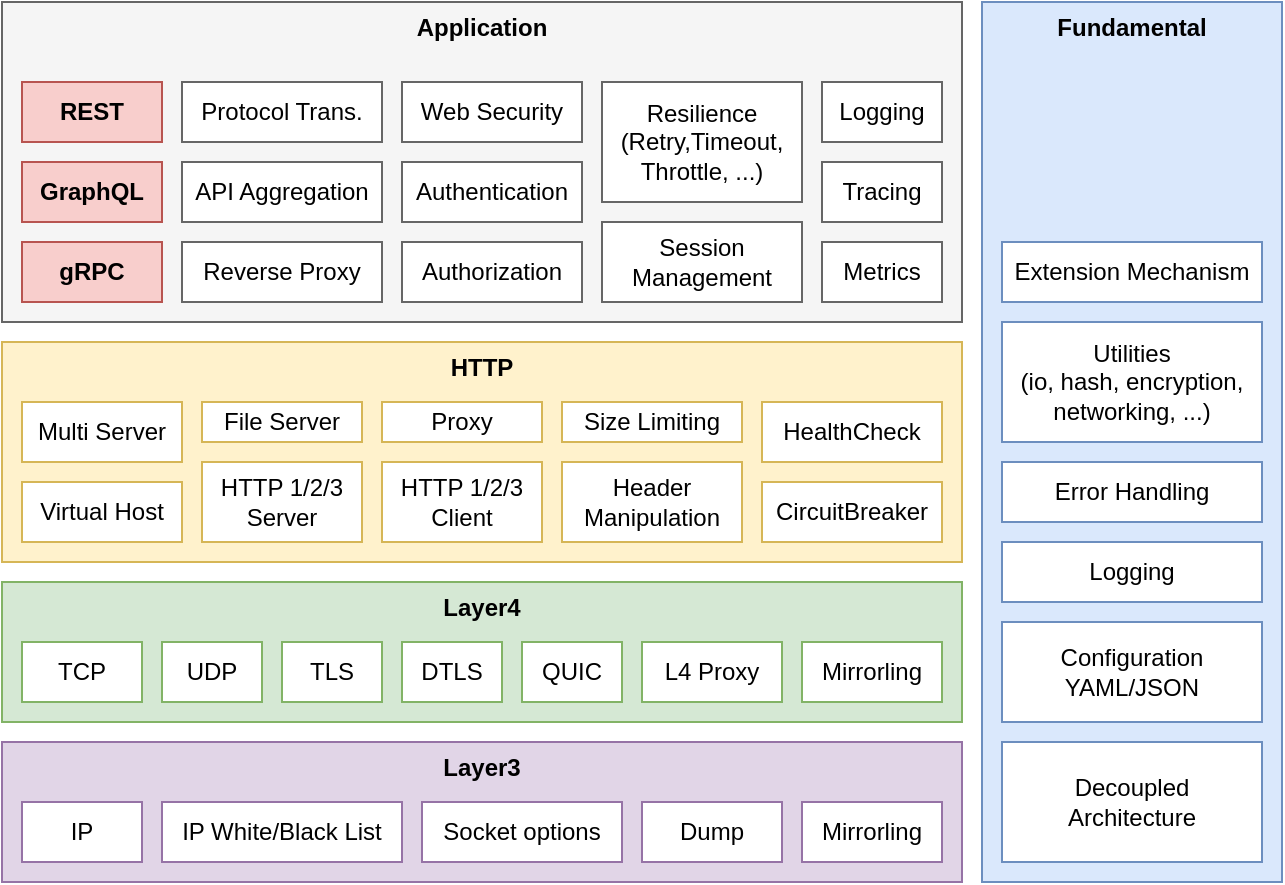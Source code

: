 <mxfile>
    <diagram id="VVMdM74mDpFCBubdMjJu" name="Page-1">
        <mxGraphModel dx="857" dy="629" grid="1" gridSize="10" guides="1" tooltips="1" connect="1" arrows="1" fold="1" page="1" pageScale="1" pageWidth="850" pageHeight="1100" background="#ffffff" math="0" shadow="0">
            <root>
                <mxCell id="0"/>
                <mxCell id="1" parent="0"/>
                <mxCell id="AyxNyklTCNKdajwyH18D-1" value="Application" style="rounded=0;whiteSpace=wrap;html=1;fillColor=#f5f5f5;strokeColor=#666666;fontColor=#000000;verticalAlign=top;fontSize=12;spacing=1;fontStyle=1" parent="1" vertex="1">
                    <mxGeometry x="120" y="320" width="480" height="160" as="geometry"/>
                </mxCell>
                <mxCell id="AyxNyklTCNKdajwyH18D-2" value="Layer3" style="rounded=0;whiteSpace=wrap;html=1;fillColor=#e1d5e7;strokeColor=#9673a6;verticalAlign=top;fontSize=12;spacing=1;fontStyle=1;fontColor=#000000;" parent="1" vertex="1">
                    <mxGeometry x="120" y="690" width="480" height="70" as="geometry"/>
                </mxCell>
                <mxCell id="AyxNyklTCNKdajwyH18D-3" value="Layer4" style="rounded=0;whiteSpace=wrap;html=1;fillColor=#d5e8d4;strokeColor=#82b366;verticalAlign=top;fontSize=12;spacing=1;fontStyle=1;fontColor=#000000;" parent="1" vertex="1">
                    <mxGeometry x="120" y="610" width="480" height="70" as="geometry"/>
                </mxCell>
                <mxCell id="AyxNyklTCNKdajwyH18D-4" value="HTTP" style="rounded=0;whiteSpace=wrap;html=1;fillColor=#fff2cc;strokeColor=#d6b656;verticalAlign=top;fontSize=12;spacing=1;fontStyle=1;fontColor=#000000;" parent="1" vertex="1">
                    <mxGeometry x="120" y="490" width="480" height="110" as="geometry"/>
                </mxCell>
                <mxCell id="AyxNyklTCNKdajwyH18D-5" value="IP" style="rounded=0;whiteSpace=wrap;html=1;fontSize=12;fillColor=default;strokeColor=#9673a6;spacing=1;fontColor=#000000;" parent="1" vertex="1">
                    <mxGeometry x="130" y="720" width="60" height="30" as="geometry"/>
                </mxCell>
                <mxCell id="AyxNyklTCNKdajwyH18D-6" value="IP White/Black List" style="rounded=0;whiteSpace=wrap;html=1;fontSize=12;fillColor=default;strokeColor=#9673a6;spacing=1;fontColor=#000000;" parent="1" vertex="1">
                    <mxGeometry x="200" y="720" width="120" height="30" as="geometry"/>
                </mxCell>
                <mxCell id="AyxNyklTCNKdajwyH18D-7" value="TLS" style="rounded=0;whiteSpace=wrap;html=1;fontSize=12;fillColor=default;strokeColor=#82b366;spacing=1;fontColor=#000000;" parent="1" vertex="1">
                    <mxGeometry x="260" y="640" width="50" height="30" as="geometry"/>
                </mxCell>
                <mxCell id="AyxNyklTCNKdajwyH18D-8" value="TCP" style="rounded=0;whiteSpace=wrap;html=1;fontSize=12;fillColor=default;strokeColor=#82b366;spacing=1;fontColor=#000000;" parent="1" vertex="1">
                    <mxGeometry x="130" y="640" width="60" height="30" as="geometry"/>
                </mxCell>
                <mxCell id="AyxNyklTCNKdajwyH18D-9" value="DTLS" style="rounded=0;whiteSpace=wrap;html=1;fontSize=12;fillColor=default;strokeColor=#82b366;spacing=1;fontColor=#000000;" parent="1" vertex="1">
                    <mxGeometry x="320" y="640" width="50" height="30" as="geometry"/>
                </mxCell>
                <mxCell id="AyxNyklTCNKdajwyH18D-10" value="UDP" style="rounded=0;whiteSpace=wrap;html=1;fontSize=12;fillColor=default;strokeColor=#82b366;spacing=1;fontColor=#000000;" parent="1" vertex="1">
                    <mxGeometry x="200" y="640" width="50" height="30" as="geometry"/>
                </mxCell>
                <mxCell id="AyxNyklTCNKdajwyH18D-11" value="QUIC" style="rounded=0;whiteSpace=wrap;html=1;fontSize=12;fillColor=default;strokeColor=#82b366;spacing=1;fontColor=#000000;" parent="1" vertex="1">
                    <mxGeometry x="380" y="640" width="50" height="30" as="geometry"/>
                </mxCell>
                <mxCell id="AyxNyklTCNKdajwyH18D-12" value="REST" style="rounded=0;whiteSpace=wrap;html=1;fillColor=#f8cecc;strokeColor=#b85450;verticalAlign=middle;fontSize=12;fontStyle=1;spacing=1;fontColor=#000000;" parent="1" vertex="1">
                    <mxGeometry x="130" y="360" width="70" height="30" as="geometry"/>
                </mxCell>
                <mxCell id="AyxNyklTCNKdajwyH18D-15" value="HTTP 1/2/3&lt;br style=&quot;font-size: 12px;&quot;&gt;Server" style="rounded=0;whiteSpace=wrap;html=1;fontSize=12;fillColor=default;strokeColor=#d6b656;spacing=1;fontColor=#000000;" parent="1" vertex="1">
                    <mxGeometry x="220" y="550" width="80" height="40" as="geometry"/>
                </mxCell>
                <mxCell id="AyxNyklTCNKdajwyH18D-16" value="Proxy" style="rounded=0;whiteSpace=wrap;html=1;fontSize=12;fillColor=default;strokeColor=#d6b656;spacing=1;fontColor=#000000;" parent="1" vertex="1">
                    <mxGeometry x="310" y="520" width="80" height="20" as="geometry"/>
                </mxCell>
                <mxCell id="AyxNyklTCNKdajwyH18D-17" value="Virtual Host" style="rounded=0;whiteSpace=wrap;html=1;fontSize=12;fillColor=default;strokeColor=#d6b656;spacing=1;fontColor=#000000;" parent="1" vertex="1">
                    <mxGeometry x="130" y="560" width="80" height="30" as="geometry"/>
                </mxCell>
                <mxCell id="AyxNyklTCNKdajwyH18D-18" value="Header&lt;br style=&quot;font-size: 12px;&quot;&gt;Manipulation" style="rounded=0;whiteSpace=wrap;html=1;fontSize=12;fillColor=default;strokeColor=#d6b656;spacing=1;fontColor=#000000;" parent="1" vertex="1">
                    <mxGeometry x="400" y="550" width="90" height="40" as="geometry"/>
                </mxCell>
                <mxCell id="AyxNyklTCNKdajwyH18D-19" value="Multi Server" style="rounded=0;whiteSpace=wrap;html=1;fontSize=12;fillColor=default;strokeColor=#d6b656;spacing=1;fontColor=#000000;" parent="1" vertex="1">
                    <mxGeometry x="130" y="520" width="80" height="30" as="geometry"/>
                </mxCell>
                <mxCell id="AyxNyklTCNKdajwyH18D-20" value="Fundamental" style="rounded=0;whiteSpace=wrap;html=1;fillColor=#dae8fc;strokeColor=#6c8ebf;verticalAlign=top;fontSize=12;spacing=1;fontStyle=1;fontColor=#000000;" parent="1" vertex="1">
                    <mxGeometry x="610" y="320" width="150" height="440" as="geometry"/>
                </mxCell>
                <mxCell id="AyxNyklTCNKdajwyH18D-22" value="File Server" style="rounded=0;whiteSpace=wrap;html=1;fontSize=12;fillColor=default;strokeColor=#d6b656;spacing=1;fontColor=#000000;" parent="1" vertex="1">
                    <mxGeometry x="220" y="520" width="80" height="20" as="geometry"/>
                </mxCell>
                <mxCell id="AyxNyklTCNKdajwyH18D-24" value="Socket options" style="rounded=0;whiteSpace=wrap;html=1;fontSize=12;fillColor=default;strokeColor=#9673a6;spacing=1;fontColor=#000000;" parent="1" vertex="1">
                    <mxGeometry x="330" y="720" width="100" height="30" as="geometry"/>
                </mxCell>
                <mxCell id="AyxNyklTCNKdajwyH18D-25" value="HTTP 1/2/3&lt;br style=&quot;font-size: 12px;&quot;&gt;Client" style="rounded=0;whiteSpace=wrap;html=1;fontSize=12;fillColor=default;strokeColor=#d6b656;spacing=1;fontColor=#000000;" parent="1" vertex="1">
                    <mxGeometry x="310" y="550" width="80" height="40" as="geometry"/>
                </mxCell>
                <mxCell id="AyxNyklTCNKdajwyH18D-26" value="Decoupled&lt;br style=&quot;font-size: 12px;&quot;&gt;Architecture" style="rounded=0;whiteSpace=wrap;html=1;fontSize=12;fillColor=default;strokeColor=#6c8ebf;spacing=1;fontColor=#000000;" parent="1" vertex="1">
                    <mxGeometry x="620" y="690" width="130" height="60" as="geometry"/>
                </mxCell>
                <mxCell id="AyxNyklTCNKdajwyH18D-27" value="Configuration&lt;br style=&quot;font-size: 12px;&quot;&gt;YAML/JSON" style="rounded=0;whiteSpace=wrap;html=1;fontSize=12;fillColor=default;strokeColor=#6c8ebf;spacing=1;fontColor=#000000;" parent="1" vertex="1">
                    <mxGeometry x="620" y="630" width="130" height="50" as="geometry"/>
                </mxCell>
                <mxCell id="AyxNyklTCNKdajwyH18D-28" value="Logging" style="rounded=0;whiteSpace=wrap;html=1;fontSize=12;fillColor=default;strokeColor=#6c8ebf;spacing=1;fontColor=#000000;" parent="1" vertex="1">
                    <mxGeometry x="620" y="590" width="130" height="30" as="geometry"/>
                </mxCell>
                <mxCell id="AyxNyklTCNKdajwyH18D-29" value="Error Handling" style="rounded=0;whiteSpace=wrap;html=1;fontSize=12;fillColor=default;strokeColor=#6c8ebf;spacing=1;fontColor=#000000;" parent="1" vertex="1">
                    <mxGeometry x="620" y="550" width="130" height="30" as="geometry"/>
                </mxCell>
                <mxCell id="AyxNyklTCNKdajwyH18D-30" value="Utilities&lt;br style=&quot;font-size: 12px;&quot;&gt;(io, hash, encryption, networking, ...)" style="rounded=0;whiteSpace=wrap;html=1;fontSize=12;fillColor=default;strokeColor=#6c8ebf;spacing=1;fontColor=#000000;" parent="1" vertex="1">
                    <mxGeometry x="620" y="480" width="130" height="60" as="geometry"/>
                </mxCell>
                <mxCell id="AyxNyklTCNKdajwyH18D-31" value="HealthCheck" style="rounded=0;whiteSpace=wrap;html=1;fontSize=12;fillColor=default;strokeColor=#d6b656;spacing=1;fontColor=#000000;" parent="1" vertex="1">
                    <mxGeometry x="500" y="520" width="90" height="30" as="geometry"/>
                </mxCell>
                <mxCell id="AyxNyklTCNKdajwyH18D-32" value="CircuitBreaker" style="rounded=0;whiteSpace=wrap;html=1;fontSize=12;fillColor=default;strokeColor=#d6b656;spacing=1;fontColor=#000000;" parent="1" vertex="1">
                    <mxGeometry x="500" y="560" width="90" height="30" as="geometry"/>
                </mxCell>
                <mxCell id="AyxNyklTCNKdajwyH18D-33" value="Authentication" style="rounded=0;whiteSpace=wrap;html=1;fontSize=12;fillColor=default;fontColor=#000000;strokeColor=#666666;spacing=1;" parent="1" vertex="1">
                    <mxGeometry x="320" y="400" width="90" height="30" as="geometry"/>
                </mxCell>
                <mxCell id="AyxNyklTCNKdajwyH18D-34" value="Authorization" style="rounded=0;whiteSpace=wrap;html=1;fontSize=12;fillColor=default;fontColor=#000000;strokeColor=#666666;spacing=1;" parent="1" vertex="1">
                    <mxGeometry x="320" y="440" width="90" height="30" as="geometry"/>
                </mxCell>
                <mxCell id="AyxNyklTCNKdajwyH18D-35" value="Reverse Proxy" style="rounded=0;whiteSpace=wrap;html=1;fontSize=12;fillColor=default;fontColor=#000000;strokeColor=#666666;spacing=1;" parent="1" vertex="1">
                    <mxGeometry x="210" y="440" width="100" height="30" as="geometry"/>
                </mxCell>
                <mxCell id="AyxNyklTCNKdajwyH18D-36" value="API Aggregation" style="rounded=0;whiteSpace=wrap;html=1;fontSize=12;fillColor=default;fontColor=#000000;strokeColor=#666666;spacing=1;" parent="1" vertex="1">
                    <mxGeometry x="210" y="400" width="100" height="30" as="geometry"/>
                </mxCell>
                <mxCell id="AyxNyklTCNKdajwyH18D-37" value="Protocol Trans." style="rounded=0;whiteSpace=wrap;html=1;fontSize=12;fillColor=default;fontColor=#000000;strokeColor=#666666;spacing=1;" parent="1" vertex="1">
                    <mxGeometry x="210" y="360" width="100" height="30" as="geometry"/>
                </mxCell>
                <mxCell id="AyxNyklTCNKdajwyH18D-38" value="GraphQL" style="rounded=0;whiteSpace=wrap;html=1;fillColor=#f8cecc;strokeColor=#b85450;verticalAlign=middle;fontSize=12;fontStyle=1;spacing=1;fontColor=#000000;" parent="1" vertex="1">
                    <mxGeometry x="130" y="400" width="70" height="30" as="geometry"/>
                </mxCell>
                <mxCell id="AyxNyklTCNKdajwyH18D-39" value="gRPC" style="rounded=0;whiteSpace=wrap;html=1;fillColor=#f8cecc;strokeColor=#b85450;verticalAlign=middle;fontSize=12;fontStyle=1;spacing=1;fontColor=#000000;" parent="1" vertex="1">
                    <mxGeometry x="130" y="440" width="70" height="30" as="geometry"/>
                </mxCell>
                <mxCell id="AyxNyklTCNKdajwyH18D-40" value="Metrics" style="rounded=0;whiteSpace=wrap;html=1;fontSize=12;fillColor=default;fontColor=#000000;strokeColor=#666666;spacing=1;" parent="1" vertex="1">
                    <mxGeometry x="530" y="440" width="60" height="30" as="geometry"/>
                </mxCell>
                <mxCell id="AyxNyklTCNKdajwyH18D-41" value="Tracing" style="rounded=0;whiteSpace=wrap;html=1;fontSize=12;fillColor=default;fontColor=#000000;strokeColor=#666666;spacing=1;" parent="1" vertex="1">
                    <mxGeometry x="530" y="400" width="60" height="30" as="geometry"/>
                </mxCell>
                <mxCell id="AyxNyklTCNKdajwyH18D-42" value="Extension Mechanism" style="rounded=0;whiteSpace=wrap;html=1;fontSize=12;fillColor=default;strokeColor=#6c8ebf;spacing=1;fontColor=#000000;" parent="1" vertex="1">
                    <mxGeometry x="620" y="440" width="130" height="30" as="geometry"/>
                </mxCell>
                <mxCell id="AyxNyklTCNKdajwyH18D-43" value="Web Security" style="rounded=0;whiteSpace=wrap;html=1;fontSize=12;fillColor=default;fontColor=#000000;strokeColor=#666666;spacing=1;" parent="1" vertex="1">
                    <mxGeometry x="320" y="360" width="90" height="30" as="geometry"/>
                </mxCell>
                <mxCell id="AyxNyklTCNKdajwyH18D-44" value="Session Management" style="rounded=0;whiteSpace=wrap;html=1;fontSize=12;fillColor=default;fontColor=#000000;strokeColor=#666666;spacing=1;" parent="1" vertex="1">
                    <mxGeometry x="420" y="430" width="100" height="40" as="geometry"/>
                </mxCell>
                <mxCell id="AyxNyklTCNKdajwyH18D-45" value="Resilience&lt;br style=&quot;font-size: 12px;&quot;&gt;(Retry,Timeout, Throttle, ...)" style="rounded=0;whiteSpace=wrap;html=1;fontSize=12;fillColor=default;fontColor=#000000;strokeColor=#666666;spacing=1;" parent="1" vertex="1">
                    <mxGeometry x="420" y="360" width="100" height="60" as="geometry"/>
                </mxCell>
                <mxCell id="AyxNyklTCNKdajwyH18D-50" value="L4 Proxy" style="rounded=0;whiteSpace=wrap;html=1;fontSize=12;fillColor=default;strokeColor=#82b366;spacing=1;fontColor=#000000;" parent="1" vertex="1">
                    <mxGeometry x="440" y="640" width="70" height="30" as="geometry"/>
                </mxCell>
                <mxCell id="AyxNyklTCNKdajwyH18D-51" value="Mirrorling" style="rounded=0;whiteSpace=wrap;html=1;fontSize=12;fillColor=default;strokeColor=#82b366;spacing=1;fontColor=#000000;" parent="1" vertex="1">
                    <mxGeometry x="520" y="640" width="70" height="30" as="geometry"/>
                </mxCell>
                <mxCell id="AyxNyklTCNKdajwyH18D-52" value="Dump" style="rounded=0;whiteSpace=wrap;html=1;fontSize=12;fillColor=default;strokeColor=#9673a6;spacing=1;fontColor=#000000;" parent="1" vertex="1">
                    <mxGeometry x="440" y="720" width="70" height="30" as="geometry"/>
                </mxCell>
                <mxCell id="AyxNyklTCNKdajwyH18D-53" value="Mirrorling" style="rounded=0;whiteSpace=wrap;html=1;fontSize=12;fillColor=default;strokeColor=#9673a6;spacing=1;fontColor=#000000;" parent="1" vertex="1">
                    <mxGeometry x="520" y="720" width="70" height="30" as="geometry"/>
                </mxCell>
                <mxCell id="2" value="Logging" style="rounded=0;whiteSpace=wrap;html=1;fontSize=12;fillColor=default;fontColor=#000000;strokeColor=#666666;spacing=1;" vertex="1" parent="1">
                    <mxGeometry x="530" y="360" width="60" height="30" as="geometry"/>
                </mxCell>
                <mxCell id="3" value="Size Limiting" style="rounded=0;whiteSpace=wrap;html=1;fontSize=12;fillColor=default;strokeColor=#d6b656;spacing=1;fontColor=#000000;" vertex="1" parent="1">
                    <mxGeometry x="400" y="520" width="90" height="20" as="geometry"/>
                </mxCell>
            </root>
        </mxGraphModel>
    </diagram>
</mxfile>